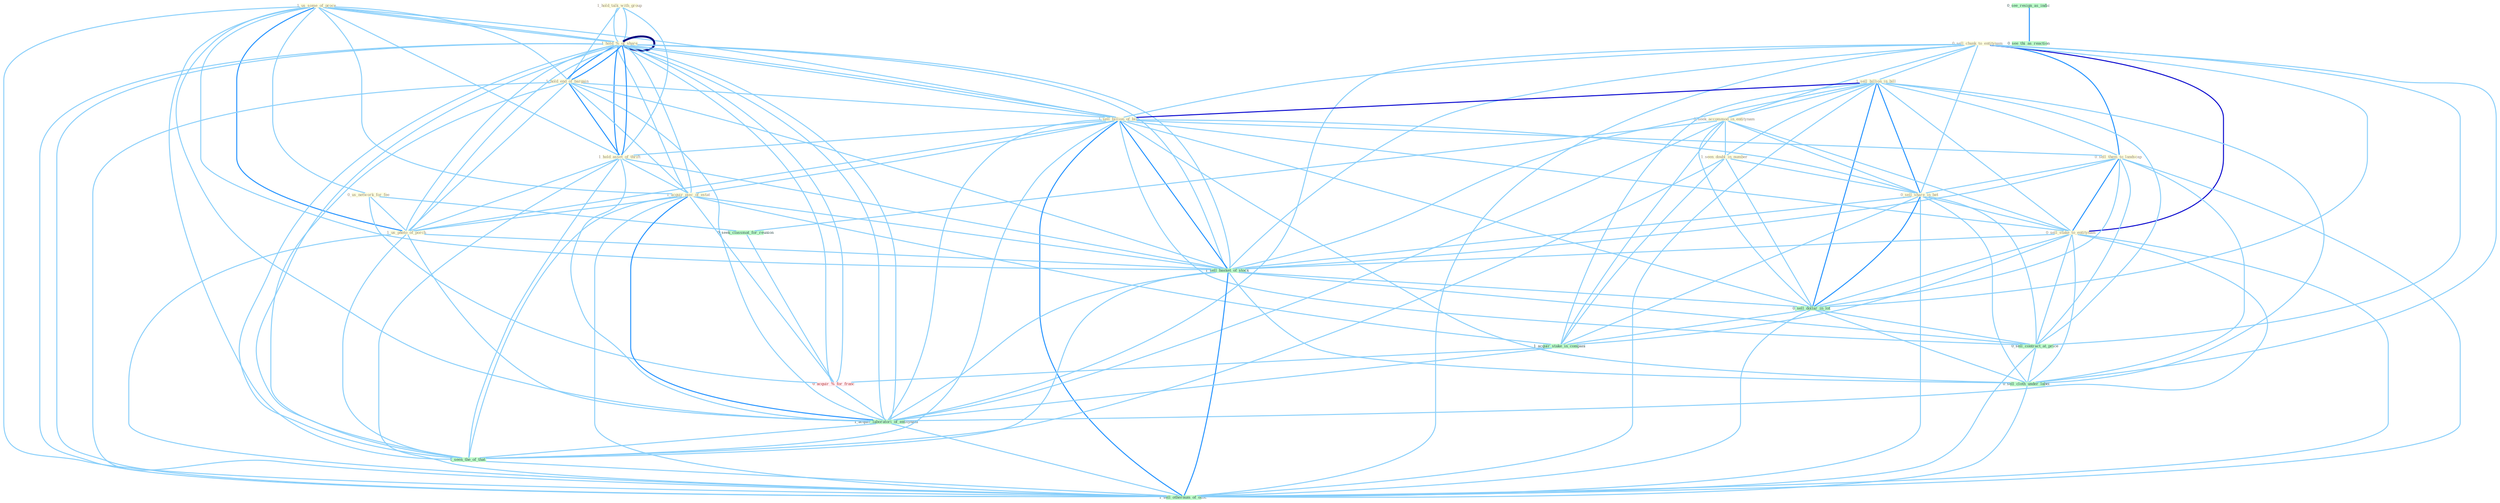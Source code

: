 Graph G{ 
    node
    [shape=polygon,style=filled,width=.5,height=.06,color="#BDFCC9",fixedsize=true,fontsize=4,
    fontcolor="#2f4f4f"];
    {node
    [color="#ffffe0", fontcolor="#8b7d6b"] "1_us_some_of_proce " "1_hold_talk_with_group " "1_hold_%_of_share " "1_hold_end_of_bargain " "0_sell_chunk_to_entitynam " "1_sell_billion_in_bill " "1_sell_billion_of_bill " "0_seek_accommod_in_entitynam " "1_hold_asset_of_thrift " "0_sell_them_to_landscap " "1_hold_%_of_share " "0_us_network_for_fee " "1_seen_doubl_in_number " "1_acquir_piec_of_estat " "1_us_photo_of_porch " "0_sell_share_in_bet " "0_sell_stake_to_entitynam "}
{node [color="#fff0f5", fontcolor="#b22222"] "0_acquir_%_for_franc "}
edge [color="#B0E2FF"];

	"1_us_some_of_proce " -- "1_hold_%_of_share " [w="1", color="#87cefa" ];
	"1_us_some_of_proce " -- "1_hold_end_of_bargain " [w="1", color="#87cefa" ];
	"1_us_some_of_proce " -- "1_sell_billion_of_bill " [w="1", color="#87cefa" ];
	"1_us_some_of_proce " -- "1_hold_asset_of_thrift " [w="1", color="#87cefa" ];
	"1_us_some_of_proce " -- "1_hold_%_of_share " [w="1", color="#87cefa" ];
	"1_us_some_of_proce " -- "0_us_network_for_fee " [w="1", color="#87cefa" ];
	"1_us_some_of_proce " -- "1_acquir_piec_of_estat " [w="1", color="#87cefa" ];
	"1_us_some_of_proce " -- "1_us_photo_of_porch " [w="2", color="#1e90ff" , len=0.8];
	"1_us_some_of_proce " -- "1_sell_basket_of_stock " [w="1", color="#87cefa" ];
	"1_us_some_of_proce " -- "1_acquir_laboratori_of_entitynam " [w="1", color="#87cefa" ];
	"1_us_some_of_proce " -- "1_seen_the_of_that " [w="1", color="#87cefa" ];
	"1_us_some_of_proce " -- "1_sell_othernum_of_offic " [w="1", color="#87cefa" ];
	"1_hold_talk_with_group " -- "1_hold_%_of_share " [w="1", color="#87cefa" ];
	"1_hold_talk_with_group " -- "1_hold_end_of_bargain " [w="1", color="#87cefa" ];
	"1_hold_talk_with_group " -- "1_hold_asset_of_thrift " [w="1", color="#87cefa" ];
	"1_hold_talk_with_group " -- "1_hold_%_of_share " [w="1", color="#87cefa" ];
	"1_hold_%_of_share " -- "1_hold_end_of_bargain " [w="2", color="#1e90ff" , len=0.8];
	"1_hold_%_of_share " -- "1_sell_billion_of_bill " [w="1", color="#87cefa" ];
	"1_hold_%_of_share " -- "1_hold_asset_of_thrift " [w="2", color="#1e90ff" , len=0.8];
	"1_hold_%_of_share " -- "1_hold_%_of_share " [w="4", style=bold, color="#000080", len=0.4];
	"1_hold_%_of_share " -- "1_acquir_piec_of_estat " [w="1", color="#87cefa" ];
	"1_hold_%_of_share " -- "1_us_photo_of_porch " [w="1", color="#87cefa" ];
	"1_hold_%_of_share " -- "1_sell_basket_of_stock " [w="1", color="#87cefa" ];
	"1_hold_%_of_share " -- "0_acquir_%_for_franc " [w="1", color="#87cefa" ];
	"1_hold_%_of_share " -- "1_acquir_laboratori_of_entitynam " [w="1", color="#87cefa" ];
	"1_hold_%_of_share " -- "1_seen_the_of_that " [w="1", color="#87cefa" ];
	"1_hold_%_of_share " -- "1_sell_othernum_of_offic " [w="1", color="#87cefa" ];
	"1_hold_end_of_bargain " -- "1_sell_billion_of_bill " [w="1", color="#87cefa" ];
	"1_hold_end_of_bargain " -- "1_hold_asset_of_thrift " [w="2", color="#1e90ff" , len=0.8];
	"1_hold_end_of_bargain " -- "1_hold_%_of_share " [w="2", color="#1e90ff" , len=0.8];
	"1_hold_end_of_bargain " -- "1_acquir_piec_of_estat " [w="1", color="#87cefa" ];
	"1_hold_end_of_bargain " -- "1_us_photo_of_porch " [w="1", color="#87cefa" ];
	"1_hold_end_of_bargain " -- "1_sell_basket_of_stock " [w="1", color="#87cefa" ];
	"1_hold_end_of_bargain " -- "1_acquir_laboratori_of_entitynam " [w="1", color="#87cefa" ];
	"1_hold_end_of_bargain " -- "1_seen_the_of_that " [w="1", color="#87cefa" ];
	"1_hold_end_of_bargain " -- "1_sell_othernum_of_offic " [w="1", color="#87cefa" ];
	"0_sell_chunk_to_entitynam " -- "1_sell_billion_in_bill " [w="1", color="#87cefa" ];
	"0_sell_chunk_to_entitynam " -- "1_sell_billion_of_bill " [w="1", color="#87cefa" ];
	"0_sell_chunk_to_entitynam " -- "0_seek_accommod_in_entitynam " [w="1", color="#87cefa" ];
	"0_sell_chunk_to_entitynam " -- "0_sell_them_to_landscap " [w="2", color="#1e90ff" , len=0.8];
	"0_sell_chunk_to_entitynam " -- "0_sell_share_in_bet " [w="1", color="#87cefa" ];
	"0_sell_chunk_to_entitynam " -- "0_sell_stake_to_entitynam " [w="3", color="#0000cd" , len=0.6];
	"0_sell_chunk_to_entitynam " -- "1_sell_basket_of_stock " [w="1", color="#87cefa" ];
	"0_sell_chunk_to_entitynam " -- "0_sell_dollar_in_lot " [w="1", color="#87cefa" ];
	"0_sell_chunk_to_entitynam " -- "0_sell_contract_at_price " [w="1", color="#87cefa" ];
	"0_sell_chunk_to_entitynam " -- "1_acquir_laboratori_of_entitynam " [w="1", color="#87cefa" ];
	"0_sell_chunk_to_entitynam " -- "0_sell_cloth_under_label " [w="1", color="#87cefa" ];
	"0_sell_chunk_to_entitynam " -- "1_sell_othernum_of_offic " [w="1", color="#87cefa" ];
	"1_sell_billion_in_bill " -- "1_sell_billion_of_bill " [w="3", color="#0000cd" , len=0.6];
	"1_sell_billion_in_bill " -- "0_seek_accommod_in_entitynam " [w="1", color="#87cefa" ];
	"1_sell_billion_in_bill " -- "0_sell_them_to_landscap " [w="1", color="#87cefa" ];
	"1_sell_billion_in_bill " -- "1_seen_doubl_in_number " [w="1", color="#87cefa" ];
	"1_sell_billion_in_bill " -- "0_sell_share_in_bet " [w="2", color="#1e90ff" , len=0.8];
	"1_sell_billion_in_bill " -- "0_sell_stake_to_entitynam " [w="1", color="#87cefa" ];
	"1_sell_billion_in_bill " -- "1_sell_basket_of_stock " [w="1", color="#87cefa" ];
	"1_sell_billion_in_bill " -- "0_sell_dollar_in_lot " [w="2", color="#1e90ff" , len=0.8];
	"1_sell_billion_in_bill " -- "1_acquir_stake_in_compani " [w="1", color="#87cefa" ];
	"1_sell_billion_in_bill " -- "0_sell_contract_at_price " [w="1", color="#87cefa" ];
	"1_sell_billion_in_bill " -- "0_sell_cloth_under_label " [w="1", color="#87cefa" ];
	"1_sell_billion_in_bill " -- "1_sell_othernum_of_offic " [w="1", color="#87cefa" ];
	"1_sell_billion_of_bill " -- "1_hold_asset_of_thrift " [w="1", color="#87cefa" ];
	"1_sell_billion_of_bill " -- "0_sell_them_to_landscap " [w="1", color="#87cefa" ];
	"1_sell_billion_of_bill " -- "1_hold_%_of_share " [w="1", color="#87cefa" ];
	"1_sell_billion_of_bill " -- "1_acquir_piec_of_estat " [w="1", color="#87cefa" ];
	"1_sell_billion_of_bill " -- "1_us_photo_of_porch " [w="1", color="#87cefa" ];
	"1_sell_billion_of_bill " -- "0_sell_share_in_bet " [w="1", color="#87cefa" ];
	"1_sell_billion_of_bill " -- "0_sell_stake_to_entitynam " [w="1", color="#87cefa" ];
	"1_sell_billion_of_bill " -- "1_sell_basket_of_stock " [w="2", color="#1e90ff" , len=0.8];
	"1_sell_billion_of_bill " -- "0_sell_dollar_in_lot " [w="1", color="#87cefa" ];
	"1_sell_billion_of_bill " -- "0_sell_contract_at_price " [w="1", color="#87cefa" ];
	"1_sell_billion_of_bill " -- "1_acquir_laboratori_of_entitynam " [w="1", color="#87cefa" ];
	"1_sell_billion_of_bill " -- "0_sell_cloth_under_label " [w="1", color="#87cefa" ];
	"1_sell_billion_of_bill " -- "1_seen_the_of_that " [w="1", color="#87cefa" ];
	"1_sell_billion_of_bill " -- "1_sell_othernum_of_offic " [w="2", color="#1e90ff" , len=0.8];
	"0_seek_accommod_in_entitynam " -- "1_seen_doubl_in_number " [w="1", color="#87cefa" ];
	"0_seek_accommod_in_entitynam " -- "0_sell_share_in_bet " [w="1", color="#87cefa" ];
	"0_seek_accommod_in_entitynam " -- "0_sell_stake_to_entitynam " [w="1", color="#87cefa" ];
	"0_seek_accommod_in_entitynam " -- "0_seek_classmat_for_reunion " [w="1", color="#87cefa" ];
	"0_seek_accommod_in_entitynam " -- "0_sell_dollar_in_lot " [w="1", color="#87cefa" ];
	"0_seek_accommod_in_entitynam " -- "1_acquir_stake_in_compani " [w="1", color="#87cefa" ];
	"0_seek_accommod_in_entitynam " -- "1_acquir_laboratori_of_entitynam " [w="1", color="#87cefa" ];
	"1_hold_asset_of_thrift " -- "1_hold_%_of_share " [w="2", color="#1e90ff" , len=0.8];
	"1_hold_asset_of_thrift " -- "1_acquir_piec_of_estat " [w="1", color="#87cefa" ];
	"1_hold_asset_of_thrift " -- "1_us_photo_of_porch " [w="1", color="#87cefa" ];
	"1_hold_asset_of_thrift " -- "1_sell_basket_of_stock " [w="1", color="#87cefa" ];
	"1_hold_asset_of_thrift " -- "1_acquir_laboratori_of_entitynam " [w="1", color="#87cefa" ];
	"1_hold_asset_of_thrift " -- "1_seen_the_of_that " [w="1", color="#87cefa" ];
	"1_hold_asset_of_thrift " -- "1_sell_othernum_of_offic " [w="1", color="#87cefa" ];
	"0_sell_them_to_landscap " -- "0_sell_share_in_bet " [w="1", color="#87cefa" ];
	"0_sell_them_to_landscap " -- "0_sell_stake_to_entitynam " [w="2", color="#1e90ff" , len=0.8];
	"0_sell_them_to_landscap " -- "1_sell_basket_of_stock " [w="1", color="#87cefa" ];
	"0_sell_them_to_landscap " -- "0_sell_dollar_in_lot " [w="1", color="#87cefa" ];
	"0_sell_them_to_landscap " -- "0_sell_contract_at_price " [w="1", color="#87cefa" ];
	"0_sell_them_to_landscap " -- "0_sell_cloth_under_label " [w="1", color="#87cefa" ];
	"0_sell_them_to_landscap " -- "1_sell_othernum_of_offic " [w="1", color="#87cefa" ];
	"1_hold_%_of_share " -- "1_acquir_piec_of_estat " [w="1", color="#87cefa" ];
	"1_hold_%_of_share " -- "1_us_photo_of_porch " [w="1", color="#87cefa" ];
	"1_hold_%_of_share " -- "1_sell_basket_of_stock " [w="1", color="#87cefa" ];
	"1_hold_%_of_share " -- "0_acquir_%_for_franc " [w="1", color="#87cefa" ];
	"1_hold_%_of_share " -- "1_acquir_laboratori_of_entitynam " [w="1", color="#87cefa" ];
	"1_hold_%_of_share " -- "1_seen_the_of_that " [w="1", color="#87cefa" ];
	"1_hold_%_of_share " -- "1_sell_othernum_of_offic " [w="1", color="#87cefa" ];
	"0_us_network_for_fee " -- "1_us_photo_of_porch " [w="1", color="#87cefa" ];
	"0_us_network_for_fee " -- "0_seek_classmat_for_reunion " [w="1", color="#87cefa" ];
	"0_us_network_for_fee " -- "0_acquir_%_for_franc " [w="1", color="#87cefa" ];
	"1_seen_doubl_in_number " -- "0_sell_share_in_bet " [w="1", color="#87cefa" ];
	"1_seen_doubl_in_number " -- "0_sell_dollar_in_lot " [w="1", color="#87cefa" ];
	"1_seen_doubl_in_number " -- "1_acquir_stake_in_compani " [w="1", color="#87cefa" ];
	"1_seen_doubl_in_number " -- "1_seen_the_of_that " [w="1", color="#87cefa" ];
	"1_acquir_piec_of_estat " -- "1_us_photo_of_porch " [w="1", color="#87cefa" ];
	"1_acquir_piec_of_estat " -- "1_sell_basket_of_stock " [w="1", color="#87cefa" ];
	"1_acquir_piec_of_estat " -- "1_acquir_stake_in_compani " [w="1", color="#87cefa" ];
	"1_acquir_piec_of_estat " -- "0_acquir_%_for_franc " [w="1", color="#87cefa" ];
	"1_acquir_piec_of_estat " -- "1_acquir_laboratori_of_entitynam " [w="2", color="#1e90ff" , len=0.8];
	"1_acquir_piec_of_estat " -- "1_seen_the_of_that " [w="1", color="#87cefa" ];
	"1_acquir_piec_of_estat " -- "1_sell_othernum_of_offic " [w="1", color="#87cefa" ];
	"1_us_photo_of_porch " -- "1_sell_basket_of_stock " [w="1", color="#87cefa" ];
	"1_us_photo_of_porch " -- "1_acquir_laboratori_of_entitynam " [w="1", color="#87cefa" ];
	"1_us_photo_of_porch " -- "1_seen_the_of_that " [w="1", color="#87cefa" ];
	"1_us_photo_of_porch " -- "1_sell_othernum_of_offic " [w="1", color="#87cefa" ];
	"0_sell_share_in_bet " -- "0_sell_stake_to_entitynam " [w="1", color="#87cefa" ];
	"0_sell_share_in_bet " -- "1_sell_basket_of_stock " [w="1", color="#87cefa" ];
	"0_sell_share_in_bet " -- "0_sell_dollar_in_lot " [w="2", color="#1e90ff" , len=0.8];
	"0_sell_share_in_bet " -- "1_acquir_stake_in_compani " [w="1", color="#87cefa" ];
	"0_sell_share_in_bet " -- "0_sell_contract_at_price " [w="1", color="#87cefa" ];
	"0_sell_share_in_bet " -- "0_sell_cloth_under_label " [w="1", color="#87cefa" ];
	"0_sell_share_in_bet " -- "1_sell_othernum_of_offic " [w="1", color="#87cefa" ];
	"0_sell_stake_to_entitynam " -- "1_sell_basket_of_stock " [w="1", color="#87cefa" ];
	"0_sell_stake_to_entitynam " -- "0_sell_dollar_in_lot " [w="1", color="#87cefa" ];
	"0_sell_stake_to_entitynam " -- "1_acquir_stake_in_compani " [w="1", color="#87cefa" ];
	"0_sell_stake_to_entitynam " -- "0_sell_contract_at_price " [w="1", color="#87cefa" ];
	"0_sell_stake_to_entitynam " -- "1_acquir_laboratori_of_entitynam " [w="1", color="#87cefa" ];
	"0_sell_stake_to_entitynam " -- "0_sell_cloth_under_label " [w="1", color="#87cefa" ];
	"0_sell_stake_to_entitynam " -- "1_sell_othernum_of_offic " [w="1", color="#87cefa" ];
	"0_seek_classmat_for_reunion " -- "0_acquir_%_for_franc " [w="1", color="#87cefa" ];
	"1_sell_basket_of_stock " -- "0_sell_dollar_in_lot " [w="1", color="#87cefa" ];
	"1_sell_basket_of_stock " -- "0_sell_contract_at_price " [w="1", color="#87cefa" ];
	"1_sell_basket_of_stock " -- "1_acquir_laboratori_of_entitynam " [w="1", color="#87cefa" ];
	"1_sell_basket_of_stock " -- "0_sell_cloth_under_label " [w="1", color="#87cefa" ];
	"1_sell_basket_of_stock " -- "1_seen_the_of_that " [w="1", color="#87cefa" ];
	"1_sell_basket_of_stock " -- "1_sell_othernum_of_offic " [w="2", color="#1e90ff" , len=0.8];
	"0_sell_dollar_in_lot " -- "1_acquir_stake_in_compani " [w="1", color="#87cefa" ];
	"0_sell_dollar_in_lot " -- "0_sell_contract_at_price " [w="1", color="#87cefa" ];
	"0_sell_dollar_in_lot " -- "0_sell_cloth_under_label " [w="1", color="#87cefa" ];
	"0_sell_dollar_in_lot " -- "1_sell_othernum_of_offic " [w="1", color="#87cefa" ];
	"0_see_resign_as_indic " -- "0_see_thi_as_reaction " [w="2", color="#1e90ff" , len=0.8];
	"1_acquir_stake_in_compani " -- "0_acquir_%_for_franc " [w="1", color="#87cefa" ];
	"1_acquir_stake_in_compani " -- "1_acquir_laboratori_of_entitynam " [w="1", color="#87cefa" ];
	"0_acquir_%_for_franc " -- "1_acquir_laboratori_of_entitynam " [w="1", color="#87cefa" ];
	"0_sell_contract_at_price " -- "0_sell_cloth_under_label " [w="1", color="#87cefa" ];
	"0_sell_contract_at_price " -- "1_sell_othernum_of_offic " [w="1", color="#87cefa" ];
	"1_acquir_laboratori_of_entitynam " -- "1_seen_the_of_that " [w="1", color="#87cefa" ];
	"1_acquir_laboratori_of_entitynam " -- "1_sell_othernum_of_offic " [w="1", color="#87cefa" ];
	"0_sell_cloth_under_label " -- "1_sell_othernum_of_offic " [w="1", color="#87cefa" ];
	"1_seen_the_of_that " -- "1_sell_othernum_of_offic " [w="1", color="#87cefa" ];
}